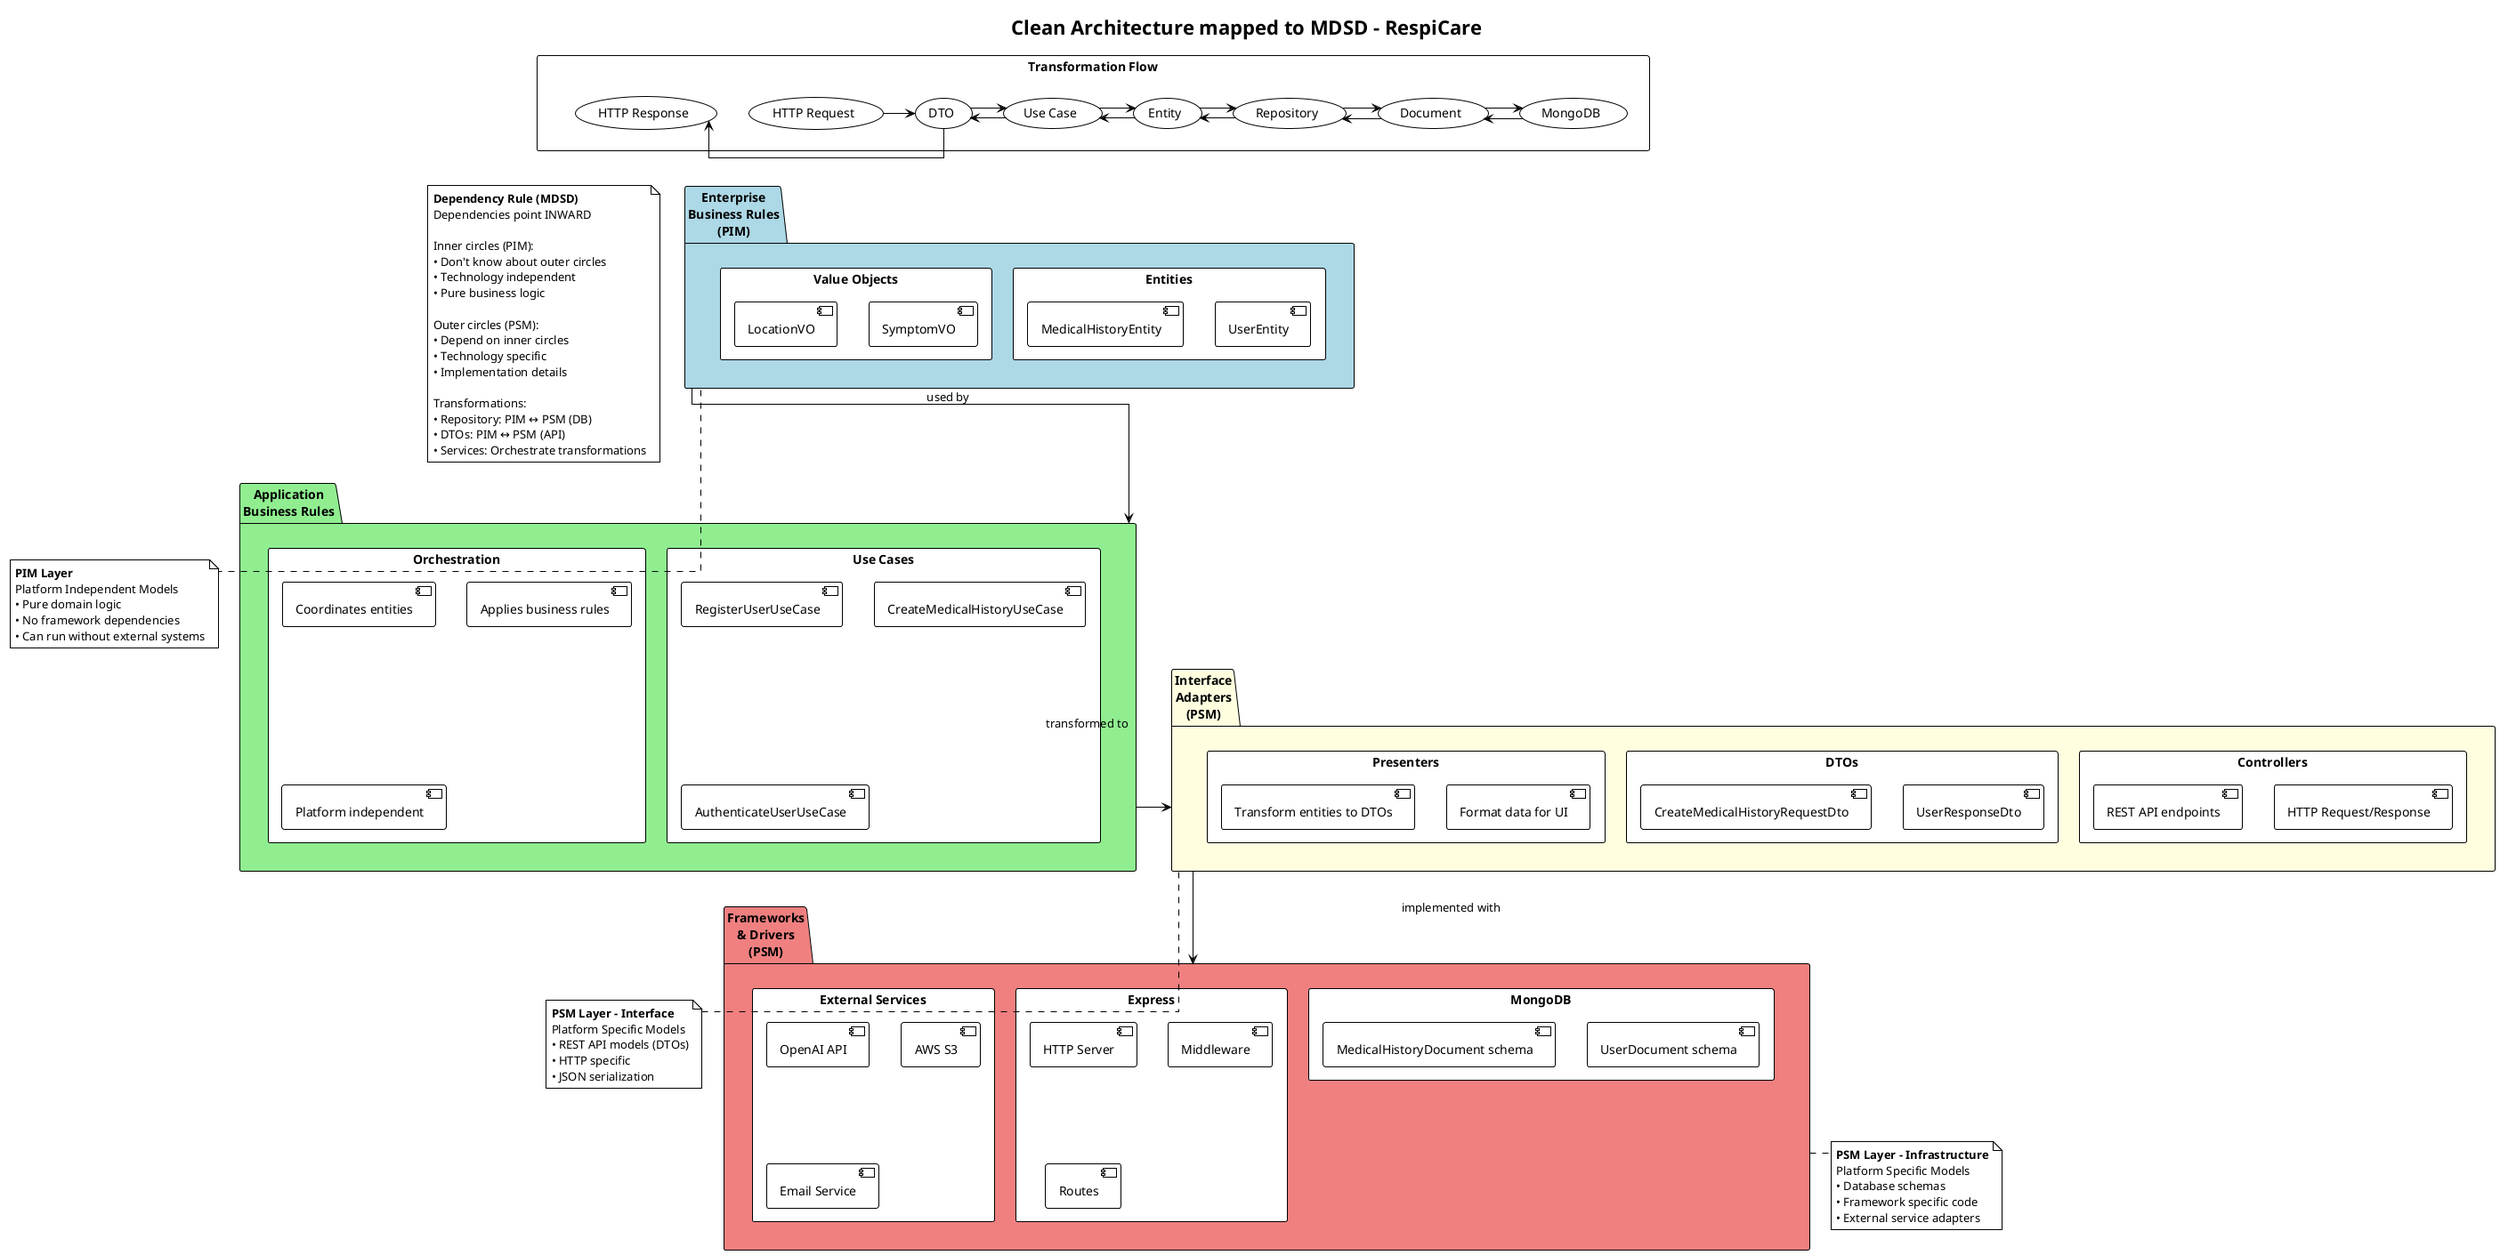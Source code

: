 @startuml Clean Architecture as MDSD

!theme plain
skinparam linetype ortho

title Clean Architecture mapped to MDSD - RespiCare

' Center - Domain (PIM)
package "Enterprise\nBusiness Rules\n(PIM)" as Domain #lightblue {
  rectangle "**Entities**" as Entities {
    [UserEntity]
    [MedicalHistoryEntity]
  }
  rectangle "**Value Objects**" as VOs {
    [SymptomVO]
    [LocationVO]
  }
}

' Second layer - Use Cases
package "Application\nBusiness Rules" as UseCases #lightgreen {
  rectangle "**Use Cases**" as UC {
    [RegisterUserUseCase]
    [CreateMedicalHistoryUseCase]
    [AuthenticateUserUseCase]
  }
  rectangle "**Orchestration**" as Orch {
    [Coordinates entities]
    [Applies business rules]
    [Platform independent]
  }
}

' Third layer - Interface Adapters (PSM)
package "Interface\nAdapters\n(PSM)" as Adapters #lightyellow {
  rectangle "**Controllers**" as Controllers {
    [HTTP Request/Response]
    [REST API endpoints]
  }
  rectangle "**DTOs**" as DTOs {
    [UserResponseDto]
    [CreateMedicalHistoryRequestDto]
  }
  rectangle "**Presenters**" as Presenters {
    [Format data for UI]
    [Transform entities to DTOs]
  }
}

' Outer layer - Frameworks & Drivers (PSM)
package "Frameworks\n& Drivers\n(PSM)" as Frameworks #lightcoral {
  rectangle "**MongoDB**" as DB {
    [UserDocument schema]
    [MedicalHistoryDocument schema]
  }
  rectangle "**Express**" as Express {
    [HTTP Server]
    [Middleware]
    [Routes]
  }
  rectangle "**External Services**" as External {
    [OpenAI API]
    [AWS S3]
    [Email Service]
  }
}

' Relationships
Domain -down-> UseCases : used by
UseCases -down-> Adapters : transformed to
Adapters -down-> Frameworks : implemented with

' Dependency Rule
note as DependencyRule
  <b>Dependency Rule (MDSD)</b>
  Dependencies point INWARD
  
  Inner circles (PIM):
  • Don't know about outer circles
  • Technology independent
  • Pure business logic
  
  Outer circles (PSM):
  • Depend on inner circles
  • Technology specific
  • Implementation details
  
  Transformations:
  • Repository: PIM ↔ PSM (DB)
  • DTOs: PIM ↔ PSM (API)
  • Services: Orchestrate transformations
end note

DependencyRule -[hidden]right- Domain

' MDSD Mapping
note bottom of Domain
  <b>PIM Layer</b>
  Platform Independent Models
  • Pure domain logic
  • No framework dependencies
  • Can run without external systems
end note

note bottom of Adapters
  <b>PSM Layer - Interface</b>
  Platform Specific Models
  • REST API models (DTOs)
  • HTTP specific
  • JSON serialization
end note

note bottom of Frameworks
  <b>PSM Layer - Infrastructure</b>
  Platform Specific Models
  • Database schemas
  • Framework specific code
  • External service adapters
end note

' Transformation Flow
rectangle "**Transformation Flow**" as Flow #white {
  (HTTP Request) -right-> (DTO)
  (DTO) -right-> (Use Case)
  (Use Case) -right-> (Entity)
  (Entity) -right-> (Repository)
  (Repository) -right-> (Document)
  (Document) -right-> (MongoDB)
  
  (MongoDB) -left-> (Document)
  (Document) -left-> (Repository)
  (Repository) -left-> (Entity)
  (Entity) -left-> (Use Case)
  (Use Case) -left-> (DTO)
  (DTO) -left-> (HTTP Response)
}

Flow -[hidden]down- DependencyRule

@enduml

